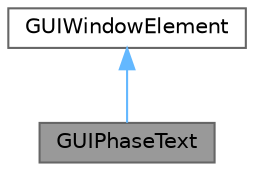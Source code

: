 digraph "GUIPhaseText"
{
 // LATEX_PDF_SIZE
  bgcolor="transparent";
  edge [fontname=Helvetica,fontsize=10,labelfontname=Helvetica,labelfontsize=10];
  node [fontname=Helvetica,fontsize=10,shape=box,height=0.2,width=0.4];
  Node1 [id="Node000001",label="GUIPhaseText",height=0.2,width=0.4,color="gray40", fillcolor="grey60", style="filled", fontcolor="black",tooltip="This class handles the phase text of the MiniYugioh game."];
  Node2 -> Node1 [id="edge1_Node000001_Node000002",dir="back",color="steelblue1",style="solid",tooltip=" "];
  Node2 [id="Node000002",label="GUIWindowElement",height=0.2,width=0.4,color="gray40", fillcolor="white", style="filled",URL="$class_g_u_i_window_element.html",tooltip="The GUIWindowElement class is an abstract class that represents a graphical element in a window."];
}
